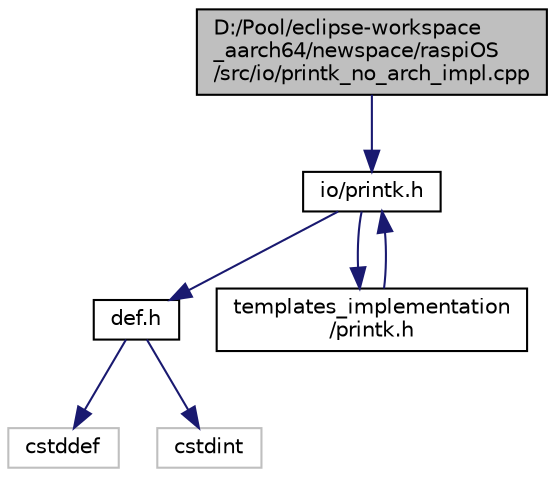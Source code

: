 digraph "D:/Pool/eclipse-workspace_aarch64/newspace/raspiOS/src/io/printk_no_arch_impl.cpp"
{
  edge [fontname="Helvetica",fontsize="10",labelfontname="Helvetica",labelfontsize="10"];
  node [fontname="Helvetica",fontsize="10",shape=record];
  Node3676 [label="D:/Pool/eclipse-workspace\l_aarch64/newspace/raspiOS\l/src/io/printk_no_arch_impl.cpp",height=0.2,width=0.4,color="black", fillcolor="grey75", style="filled", fontcolor="black"];
  Node3676 -> Node3677 [color="midnightblue",fontsize="10",style="solid",fontname="Helvetica"];
  Node3677 [label="io/printk.h",height=0.2,width=0.4,color="black", fillcolor="white", style="filled",URL="$dd/d17/io_2printk_8h.html"];
  Node3677 -> Node3678 [color="midnightblue",fontsize="10",style="solid",fontname="Helvetica"];
  Node3678 [label="def.h",height=0.2,width=0.4,color="black", fillcolor="white", style="filled",URL="$d4/da4/def_8h.html"];
  Node3678 -> Node3679 [color="midnightblue",fontsize="10",style="solid",fontname="Helvetica"];
  Node3679 [label="cstddef",height=0.2,width=0.4,color="grey75", fillcolor="white", style="filled"];
  Node3678 -> Node3680 [color="midnightblue",fontsize="10",style="solid",fontname="Helvetica"];
  Node3680 [label="cstdint",height=0.2,width=0.4,color="grey75", fillcolor="white", style="filled"];
  Node3677 -> Node3681 [color="midnightblue",fontsize="10",style="solid",fontname="Helvetica"];
  Node3681 [label="templates_implementation\l/printk.h",height=0.2,width=0.4,color="black", fillcolor="white", style="filled",URL="$d7/d95/templates__implementation_2printk_8h.html"];
  Node3681 -> Node3677 [color="midnightblue",fontsize="10",style="solid",fontname="Helvetica"];
}
